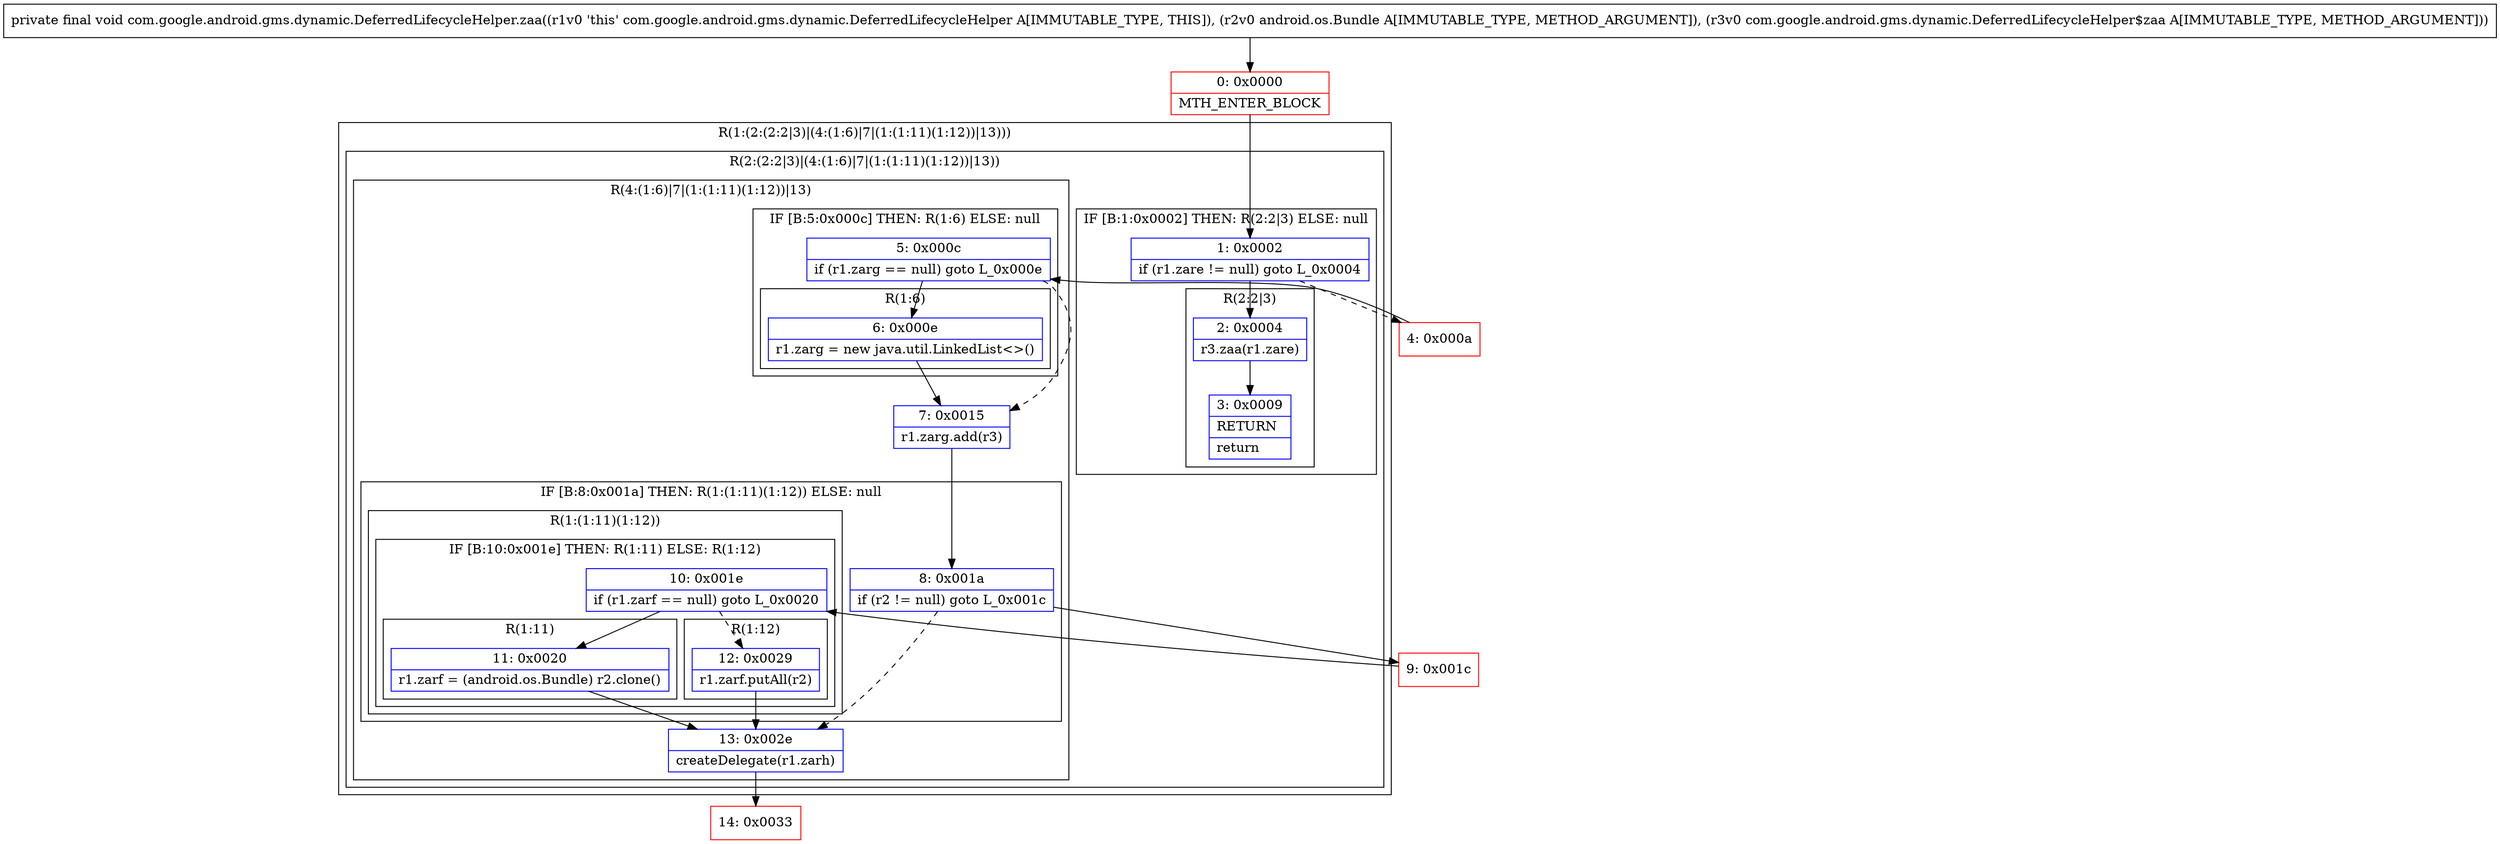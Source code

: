 digraph "CFG forcom.google.android.gms.dynamic.DeferredLifecycleHelper.zaa(Landroid\/os\/Bundle;Lcom\/google\/android\/gms\/dynamic\/DeferredLifecycleHelper$zaa;)V" {
subgraph cluster_Region_718150527 {
label = "R(1:(2:(2:2|3)|(4:(1:6)|7|(1:(1:11)(1:12))|13)))";
node [shape=record,color=blue];
subgraph cluster_Region_7127191 {
label = "R(2:(2:2|3)|(4:(1:6)|7|(1:(1:11)(1:12))|13))";
node [shape=record,color=blue];
subgraph cluster_IfRegion_978983925 {
label = "IF [B:1:0x0002] THEN: R(2:2|3) ELSE: null";
node [shape=record,color=blue];
Node_1 [shape=record,label="{1\:\ 0x0002|if (r1.zare != null) goto L_0x0004\l}"];
subgraph cluster_Region_1762775697 {
label = "R(2:2|3)";
node [shape=record,color=blue];
Node_2 [shape=record,label="{2\:\ 0x0004|r3.zaa(r1.zare)\l}"];
Node_3 [shape=record,label="{3\:\ 0x0009|RETURN\l|return\l}"];
}
}
subgraph cluster_Region_870197551 {
label = "R(4:(1:6)|7|(1:(1:11)(1:12))|13)";
node [shape=record,color=blue];
subgraph cluster_IfRegion_1439707067 {
label = "IF [B:5:0x000c] THEN: R(1:6) ELSE: null";
node [shape=record,color=blue];
Node_5 [shape=record,label="{5\:\ 0x000c|if (r1.zarg == null) goto L_0x000e\l}"];
subgraph cluster_Region_1069482823 {
label = "R(1:6)";
node [shape=record,color=blue];
Node_6 [shape=record,label="{6\:\ 0x000e|r1.zarg = new java.util.LinkedList\<\>()\l}"];
}
}
Node_7 [shape=record,label="{7\:\ 0x0015|r1.zarg.add(r3)\l}"];
subgraph cluster_IfRegion_1490934651 {
label = "IF [B:8:0x001a] THEN: R(1:(1:11)(1:12)) ELSE: null";
node [shape=record,color=blue];
Node_8 [shape=record,label="{8\:\ 0x001a|if (r2 != null) goto L_0x001c\l}"];
subgraph cluster_Region_436733470 {
label = "R(1:(1:11)(1:12))";
node [shape=record,color=blue];
subgraph cluster_IfRegion_1324437267 {
label = "IF [B:10:0x001e] THEN: R(1:11) ELSE: R(1:12)";
node [shape=record,color=blue];
Node_10 [shape=record,label="{10\:\ 0x001e|if (r1.zarf == null) goto L_0x0020\l}"];
subgraph cluster_Region_160680113 {
label = "R(1:11)";
node [shape=record,color=blue];
Node_11 [shape=record,label="{11\:\ 0x0020|r1.zarf = (android.os.Bundle) r2.clone()\l}"];
}
subgraph cluster_Region_1067699451 {
label = "R(1:12)";
node [shape=record,color=blue];
Node_12 [shape=record,label="{12\:\ 0x0029|r1.zarf.putAll(r2)\l}"];
}
}
}
}
Node_13 [shape=record,label="{13\:\ 0x002e|createDelegate(r1.zarh)\l}"];
}
}
}
Node_0 [shape=record,color=red,label="{0\:\ 0x0000|MTH_ENTER_BLOCK\l}"];
Node_4 [shape=record,color=red,label="{4\:\ 0x000a}"];
Node_9 [shape=record,color=red,label="{9\:\ 0x001c}"];
Node_14 [shape=record,color=red,label="{14\:\ 0x0033}"];
MethodNode[shape=record,label="{private final void com.google.android.gms.dynamic.DeferredLifecycleHelper.zaa((r1v0 'this' com.google.android.gms.dynamic.DeferredLifecycleHelper A[IMMUTABLE_TYPE, THIS]), (r2v0 android.os.Bundle A[IMMUTABLE_TYPE, METHOD_ARGUMENT]), (r3v0 com.google.android.gms.dynamic.DeferredLifecycleHelper$zaa A[IMMUTABLE_TYPE, METHOD_ARGUMENT])) }"];
MethodNode -> Node_0;
Node_1 -> Node_2;
Node_1 -> Node_4[style=dashed];
Node_2 -> Node_3;
Node_5 -> Node_6;
Node_5 -> Node_7[style=dashed];
Node_6 -> Node_7;
Node_7 -> Node_8;
Node_8 -> Node_9;
Node_8 -> Node_13[style=dashed];
Node_10 -> Node_11;
Node_10 -> Node_12[style=dashed];
Node_11 -> Node_13;
Node_12 -> Node_13;
Node_13 -> Node_14;
Node_0 -> Node_1;
Node_4 -> Node_5;
Node_9 -> Node_10;
}

